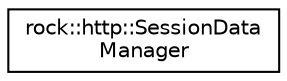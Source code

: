 digraph "类继承关系图"
{
 // LATEX_PDF_SIZE
  edge [fontname="Helvetica",fontsize="10",labelfontname="Helvetica",labelfontsize="10"];
  node [fontname="Helvetica",fontsize="10",shape=record];
  rankdir="LR";
  Node0 [label="rock::http::SessionData\lManager",height=0.2,width=0.4,color="black", fillcolor="white", style="filled",URL="$classrock_1_1http_1_1SessionDataManager.html",tooltip=" "];
}
